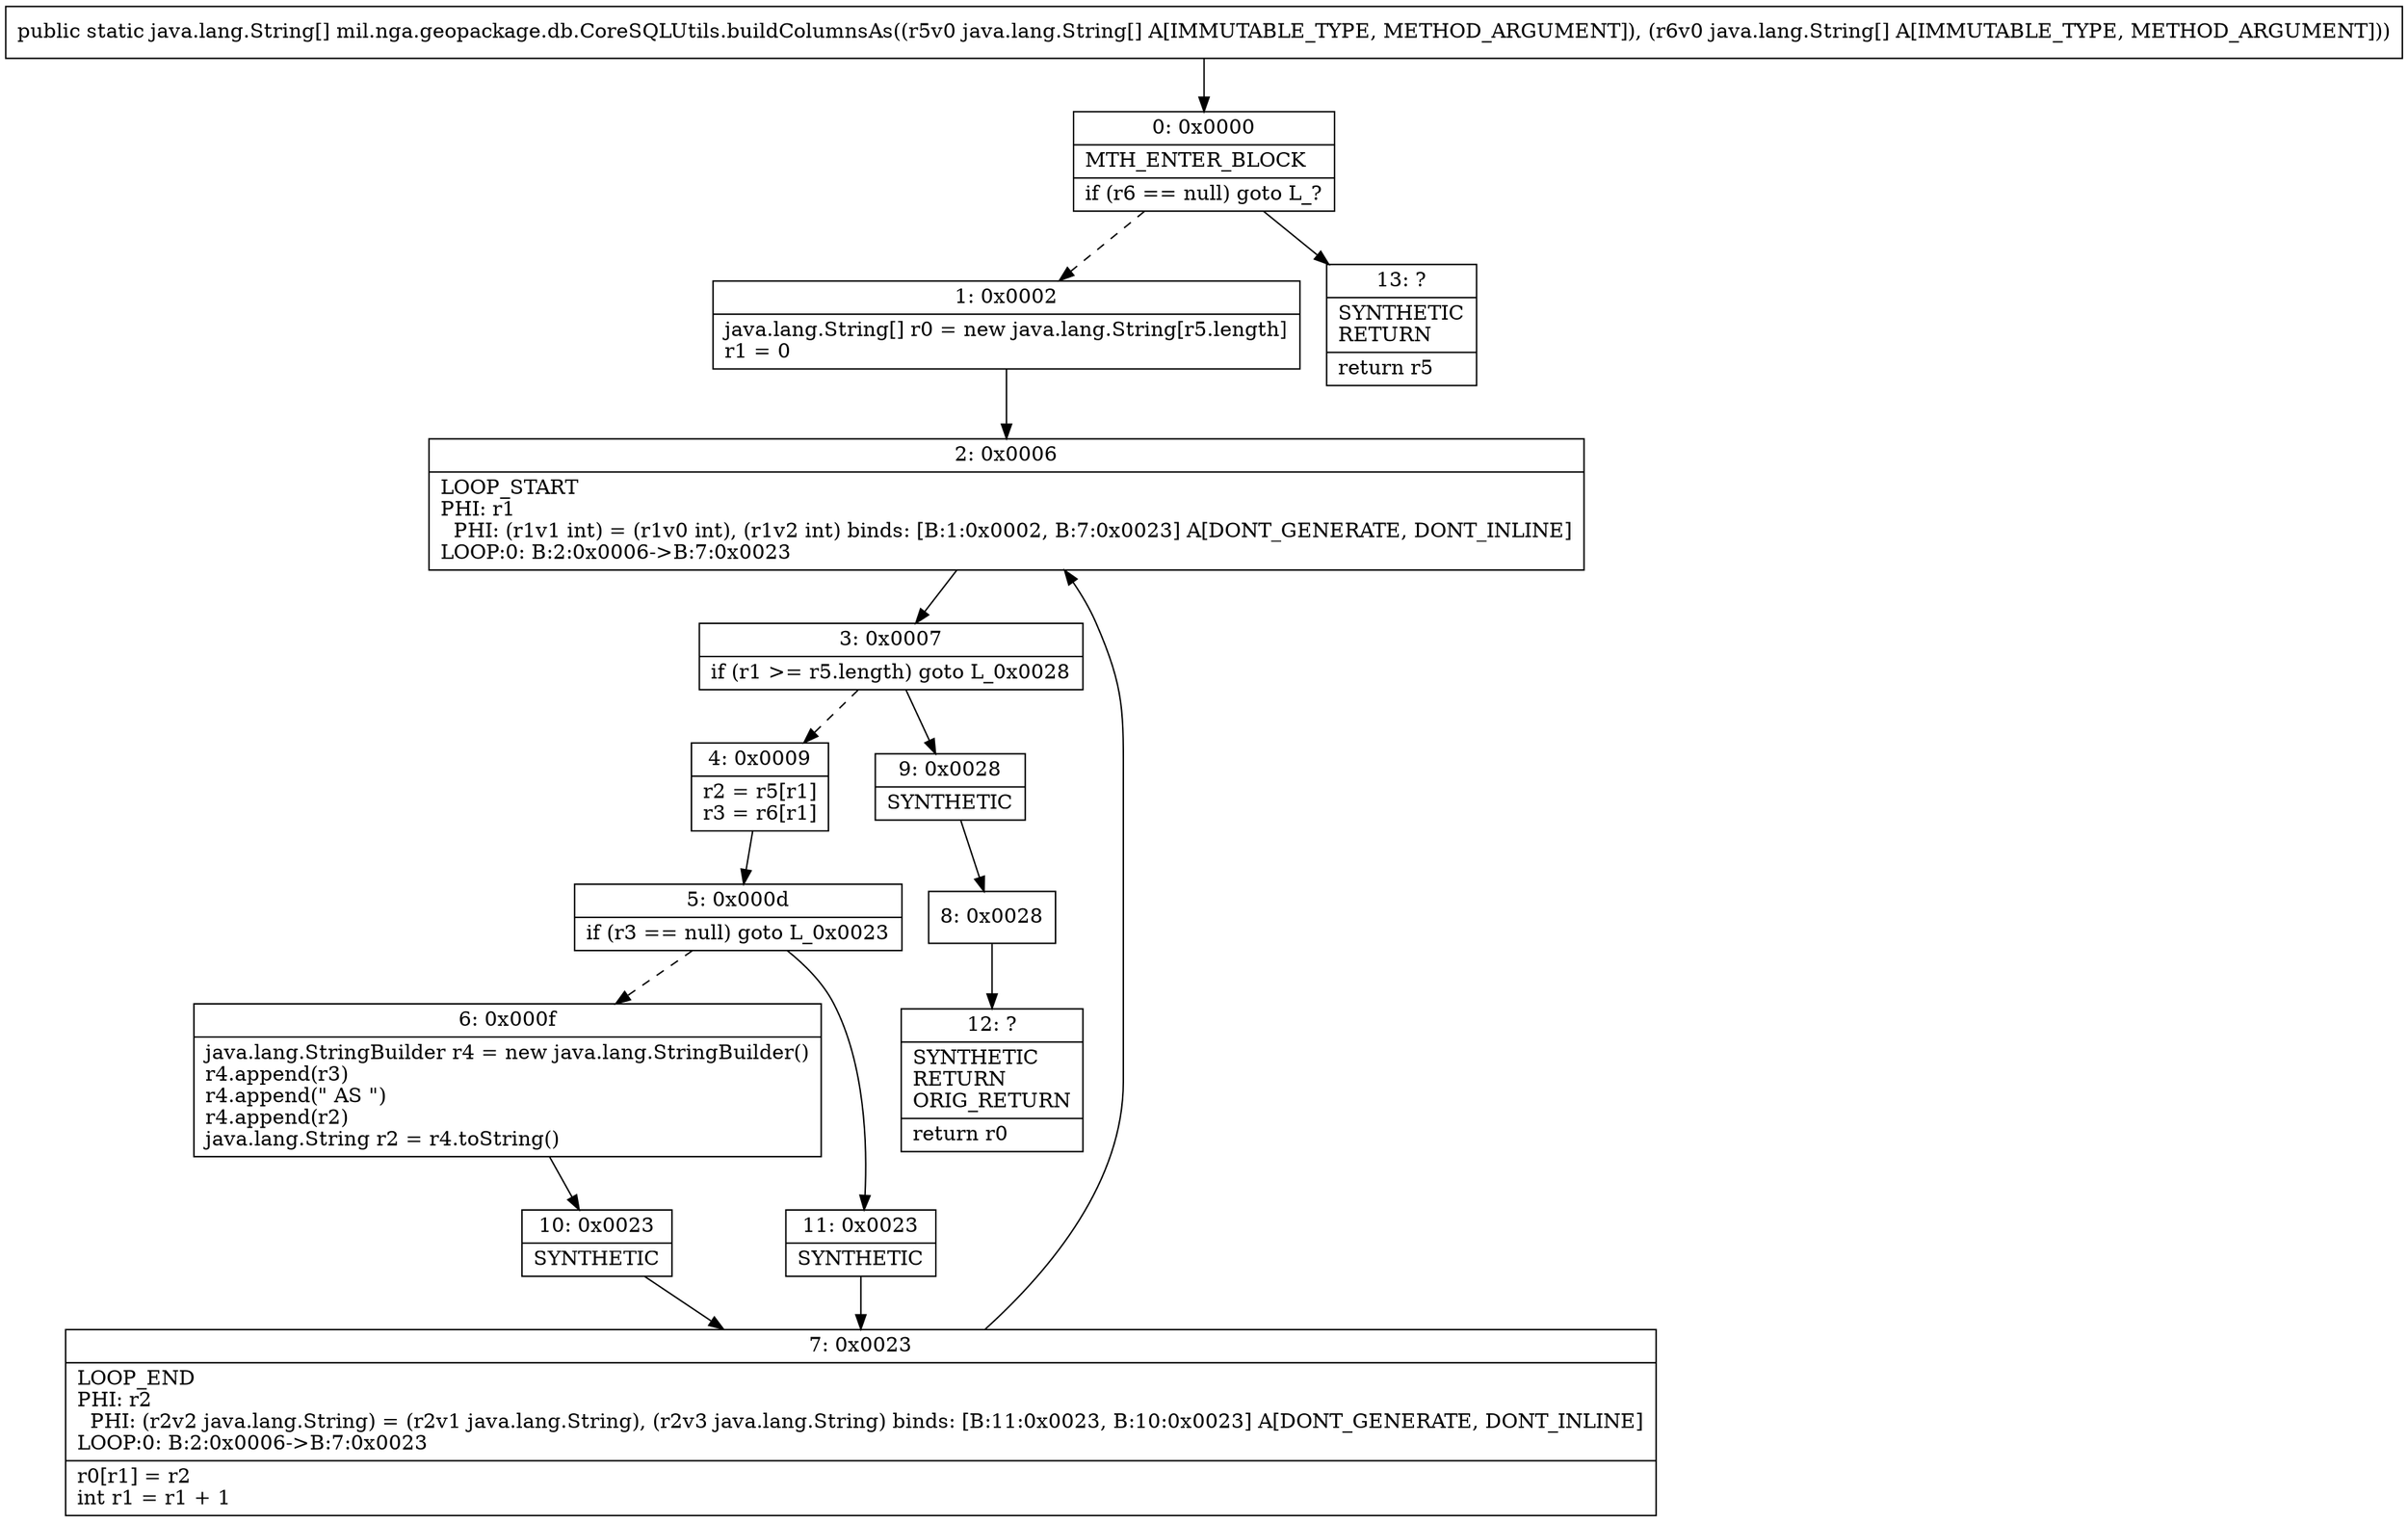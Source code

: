 digraph "CFG formil.nga.geopackage.db.CoreSQLUtils.buildColumnsAs([Ljava\/lang\/String;[Ljava\/lang\/String;)[Ljava\/lang\/String;" {
Node_0 [shape=record,label="{0\:\ 0x0000|MTH_ENTER_BLOCK\l|if (r6 == null) goto L_?\l}"];
Node_1 [shape=record,label="{1\:\ 0x0002|java.lang.String[] r0 = new java.lang.String[r5.length]\lr1 = 0\l}"];
Node_2 [shape=record,label="{2\:\ 0x0006|LOOP_START\lPHI: r1 \l  PHI: (r1v1 int) = (r1v0 int), (r1v2 int) binds: [B:1:0x0002, B:7:0x0023] A[DONT_GENERATE, DONT_INLINE]\lLOOP:0: B:2:0x0006\-\>B:7:0x0023\l}"];
Node_3 [shape=record,label="{3\:\ 0x0007|if (r1 \>= r5.length) goto L_0x0028\l}"];
Node_4 [shape=record,label="{4\:\ 0x0009|r2 = r5[r1]\lr3 = r6[r1]\l}"];
Node_5 [shape=record,label="{5\:\ 0x000d|if (r3 == null) goto L_0x0023\l}"];
Node_6 [shape=record,label="{6\:\ 0x000f|java.lang.StringBuilder r4 = new java.lang.StringBuilder()\lr4.append(r3)\lr4.append(\" AS \")\lr4.append(r2)\ljava.lang.String r2 = r4.toString()\l}"];
Node_7 [shape=record,label="{7\:\ 0x0023|LOOP_END\lPHI: r2 \l  PHI: (r2v2 java.lang.String) = (r2v1 java.lang.String), (r2v3 java.lang.String) binds: [B:11:0x0023, B:10:0x0023] A[DONT_GENERATE, DONT_INLINE]\lLOOP:0: B:2:0x0006\-\>B:7:0x0023\l|r0[r1] = r2\lint r1 = r1 + 1\l}"];
Node_8 [shape=record,label="{8\:\ 0x0028}"];
Node_9 [shape=record,label="{9\:\ 0x0028|SYNTHETIC\l}"];
Node_10 [shape=record,label="{10\:\ 0x0023|SYNTHETIC\l}"];
Node_11 [shape=record,label="{11\:\ 0x0023|SYNTHETIC\l}"];
Node_12 [shape=record,label="{12\:\ ?|SYNTHETIC\lRETURN\lORIG_RETURN\l|return r0\l}"];
Node_13 [shape=record,label="{13\:\ ?|SYNTHETIC\lRETURN\l|return r5\l}"];
MethodNode[shape=record,label="{public static java.lang.String[] mil.nga.geopackage.db.CoreSQLUtils.buildColumnsAs((r5v0 java.lang.String[] A[IMMUTABLE_TYPE, METHOD_ARGUMENT]), (r6v0 java.lang.String[] A[IMMUTABLE_TYPE, METHOD_ARGUMENT])) }"];
MethodNode -> Node_0;
Node_0 -> Node_1[style=dashed];
Node_0 -> Node_13;
Node_1 -> Node_2;
Node_2 -> Node_3;
Node_3 -> Node_4[style=dashed];
Node_3 -> Node_9;
Node_4 -> Node_5;
Node_5 -> Node_6[style=dashed];
Node_5 -> Node_11;
Node_6 -> Node_10;
Node_7 -> Node_2;
Node_8 -> Node_12;
Node_9 -> Node_8;
Node_10 -> Node_7;
Node_11 -> Node_7;
}

